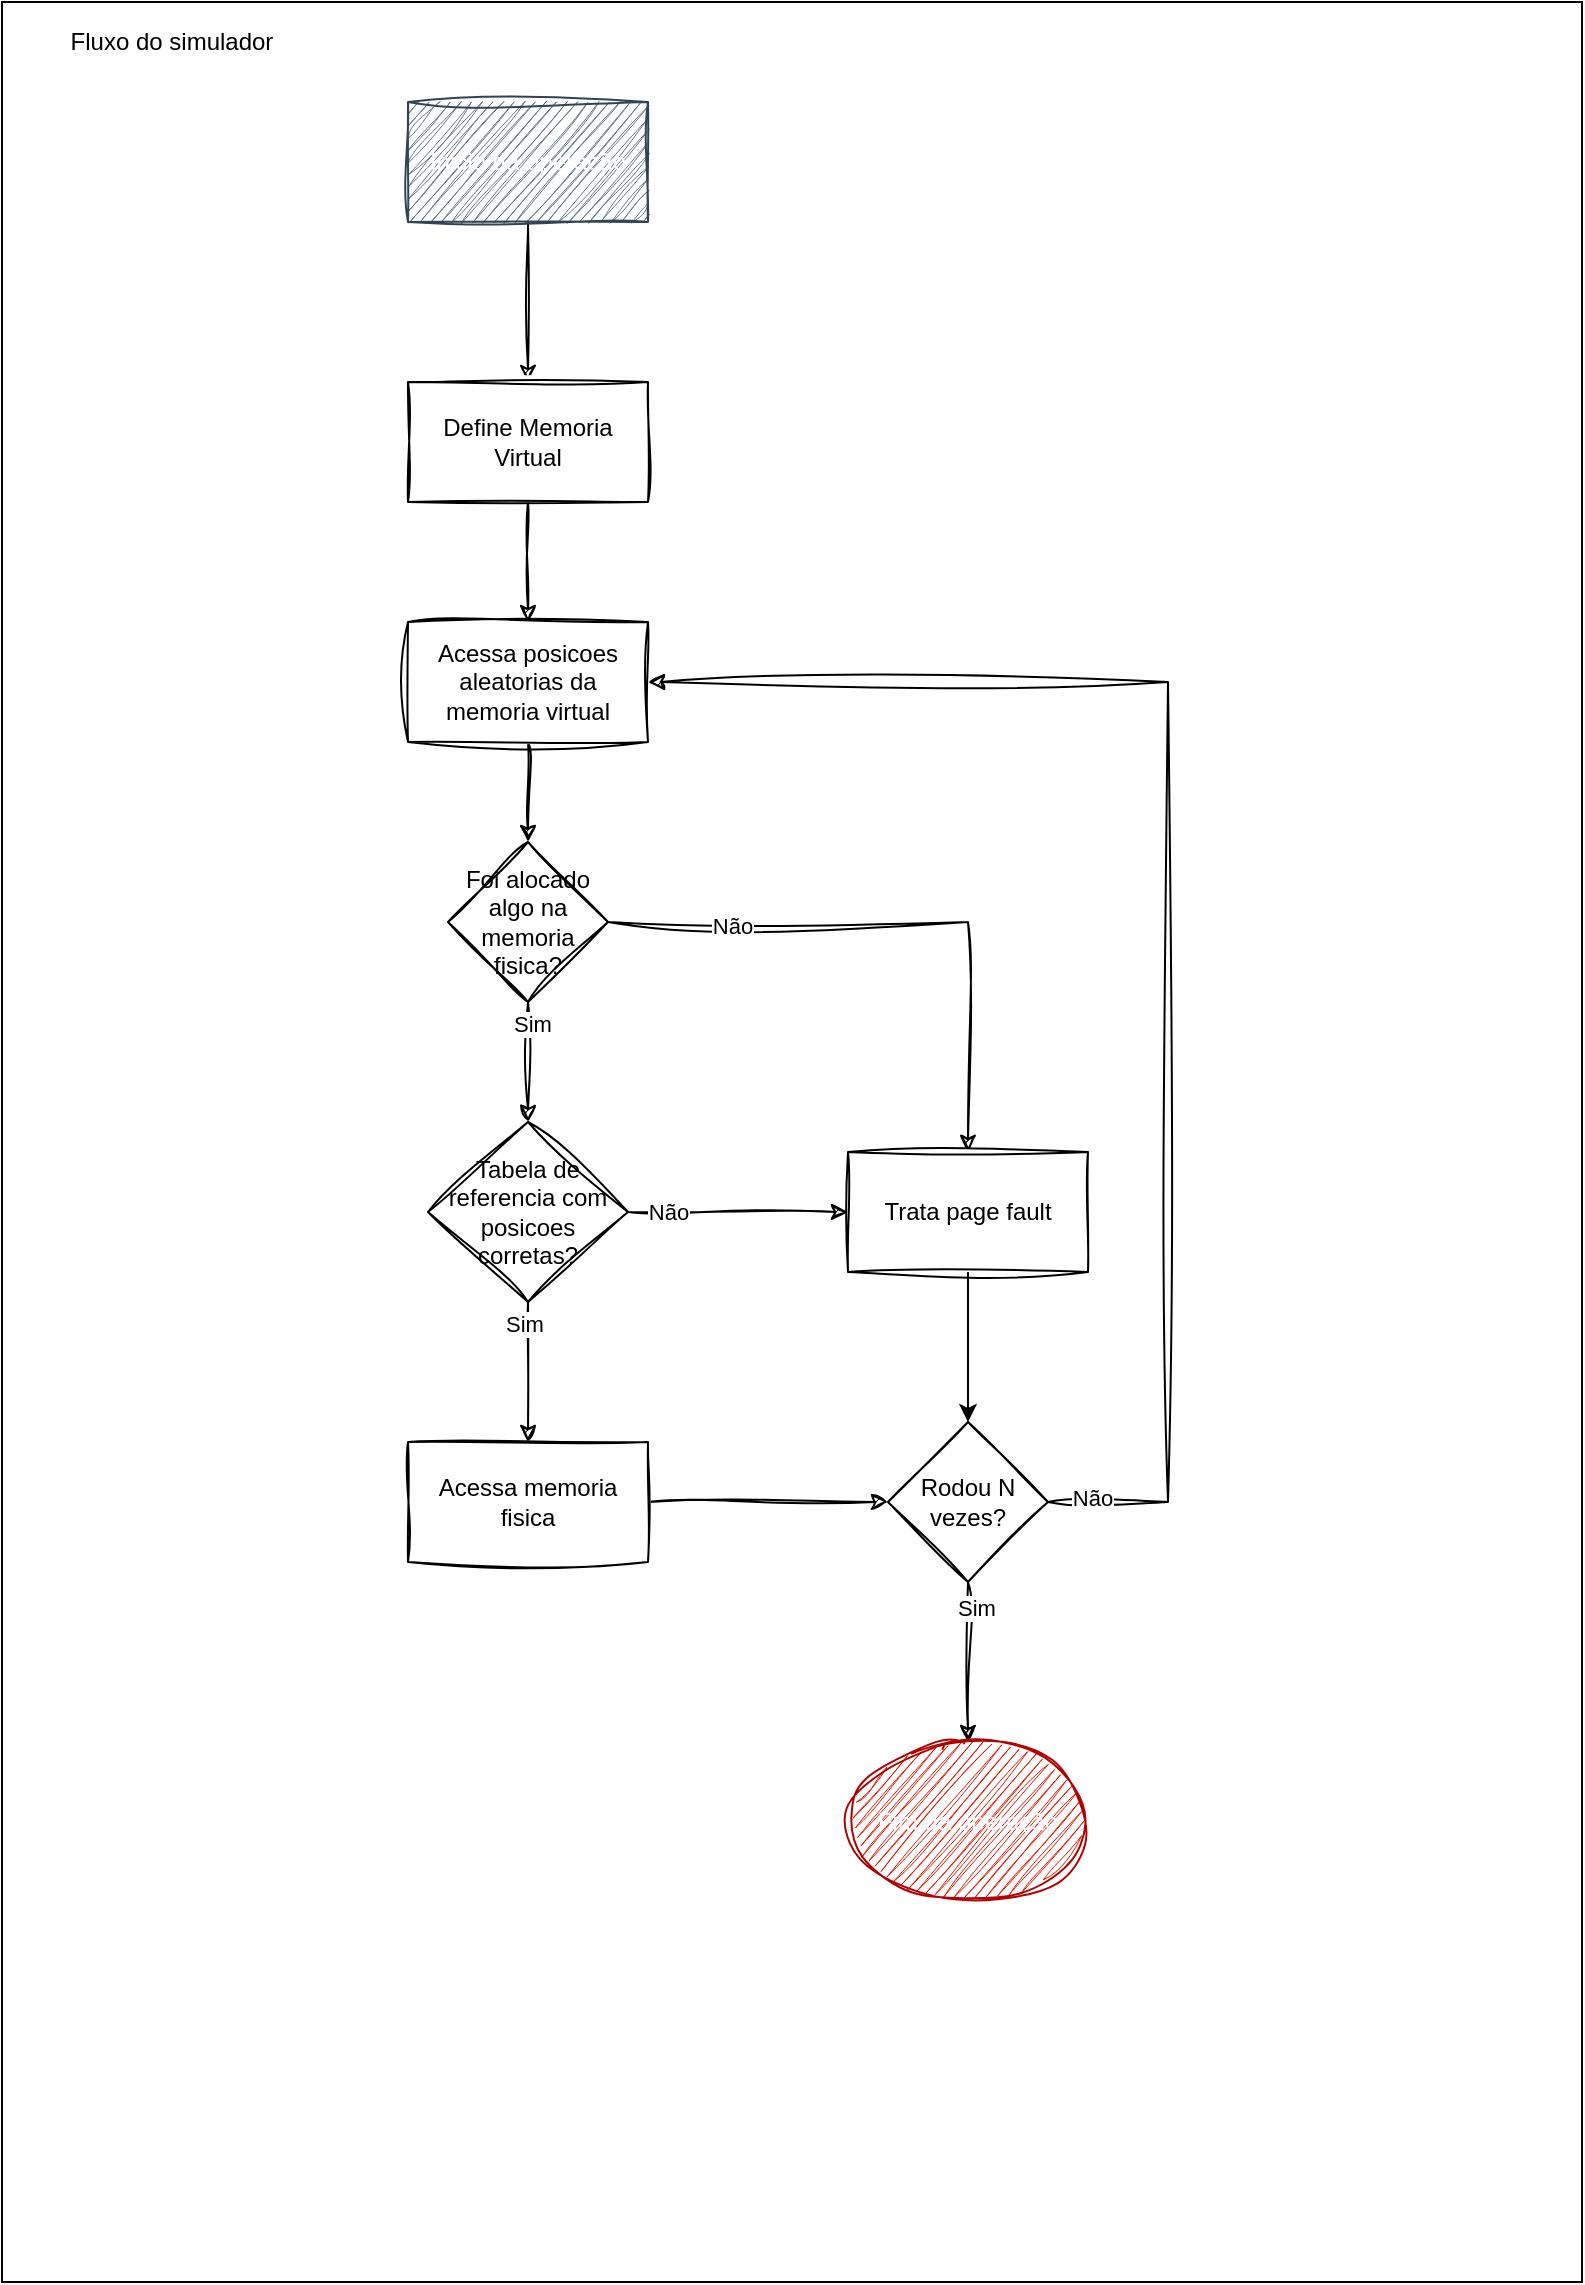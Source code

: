 <mxfile version="24.7.17">
  <diagram name="Página-1" id="RTlkxNw4YzHTPLM2SJ8g">
    <mxGraphModel dx="472" dy="820" grid="1" gridSize="10" guides="1" tooltips="1" connect="1" arrows="1" fold="1" page="1" pageScale="1" pageWidth="827" pageHeight="1169" math="0" shadow="0">
      <root>
        <mxCell id="0" />
        <mxCell id="1" parent="0" />
        <mxCell id="ijDCAyoWMmyHiWIMNSvw-1" value="" style="rounded=0;whiteSpace=wrap;html=1;fillColor=none;" parent="1" vertex="1">
          <mxGeometry x="20" y="10" width="790" height="1140" as="geometry" />
        </mxCell>
        <mxCell id="hOx2-N5_K6OKmJTdrSzj-3" value="" style="edgeStyle=orthogonalEdgeStyle;rounded=0;orthogonalLoop=1;jettySize=auto;html=1;sketch=1;curveFitting=1;jiggle=2;" parent="1" source="hOx2-N5_K6OKmJTdrSzj-1" target="hOx2-N5_K6OKmJTdrSzj-2" edge="1">
          <mxGeometry relative="1" as="geometry" />
        </mxCell>
        <mxCell id="hOx2-N5_K6OKmJTdrSzj-1" value="Inicio da operação" style="rounded=0;whiteSpace=wrap;html=1;fillColor=#647687;fontColor=#ffffff;strokeColor=#314354;sketch=1;curveFitting=1;jiggle=2;" parent="1" vertex="1">
          <mxGeometry x="223" y="60" width="120" height="60" as="geometry" />
        </mxCell>
        <mxCell id="hOx2-N5_K6OKmJTdrSzj-5" value="" style="edgeStyle=orthogonalEdgeStyle;rounded=0;orthogonalLoop=1;jettySize=auto;html=1;sketch=1;curveFitting=1;jiggle=2;" parent="1" source="hOx2-N5_K6OKmJTdrSzj-2" target="hOx2-N5_K6OKmJTdrSzj-4" edge="1">
          <mxGeometry relative="1" as="geometry" />
        </mxCell>
        <mxCell id="hOx2-N5_K6OKmJTdrSzj-2" value="Define Memoria Virtual" style="rounded=0;whiteSpace=wrap;html=1;sketch=1;curveFitting=1;jiggle=2;" parent="1" vertex="1">
          <mxGeometry x="223" y="200" width="120" height="60" as="geometry" />
        </mxCell>
        <mxCell id="hOx2-N5_K6OKmJTdrSzj-8" value="" style="edgeStyle=orthogonalEdgeStyle;rounded=0;orthogonalLoop=1;jettySize=auto;html=1;sketch=1;curveFitting=1;jiggle=2;" parent="1" source="hOx2-N5_K6OKmJTdrSzj-4" target="hOx2-N5_K6OKmJTdrSzj-7" edge="1">
          <mxGeometry relative="1" as="geometry" />
        </mxCell>
        <mxCell id="hOx2-N5_K6OKmJTdrSzj-4" value="Acessa posicoes aleatorias da memoria virtual" style="rounded=0;whiteSpace=wrap;html=1;sketch=1;curveFitting=1;jiggle=2;" parent="1" vertex="1">
          <mxGeometry x="223" y="320" width="120" height="60" as="geometry" />
        </mxCell>
        <mxCell id="hOx2-N5_K6OKmJTdrSzj-9" style="edgeStyle=orthogonalEdgeStyle;rounded=0;orthogonalLoop=1;jettySize=auto;html=1;exitX=1;exitY=0.5;exitDx=0;exitDy=0;entryX=0.5;entryY=0;entryDx=0;entryDy=0;sketch=1;curveFitting=1;jiggle=2;" parent="1" source="hOx2-N5_K6OKmJTdrSzj-7" target="hOx2-N5_K6OKmJTdrSzj-11" edge="1">
          <mxGeometry relative="1" as="geometry">
            <mxPoint x="413" y="470.263" as="targetPoint" />
          </mxGeometry>
        </mxCell>
        <mxCell id="hOx2-N5_K6OKmJTdrSzj-10" value="Não" style="edgeLabel;html=1;align=center;verticalAlign=middle;resizable=0;points=[];" parent="hOx2-N5_K6OKmJTdrSzj-9" vertex="1" connectable="0">
          <mxGeometry x="-0.584" y="-2" relative="1" as="geometry">
            <mxPoint as="offset" />
          </mxGeometry>
        </mxCell>
        <mxCell id="hOx2-N5_K6OKmJTdrSzj-13" style="edgeStyle=orthogonalEdgeStyle;rounded=0;orthogonalLoop=1;jettySize=auto;html=1;exitX=0.5;exitY=1;exitDx=0;exitDy=0;entryX=0.5;entryY=0;entryDx=0;entryDy=0;sketch=1;curveFitting=1;jiggle=2;" parent="1" source="hOx2-N5_K6OKmJTdrSzj-7" target="hOx2-N5_K6OKmJTdrSzj-15" edge="1">
          <mxGeometry relative="1" as="geometry">
            <mxPoint x="283" y="590" as="targetPoint" />
          </mxGeometry>
        </mxCell>
        <mxCell id="hOx2-N5_K6OKmJTdrSzj-31" value="Sim" style="edgeLabel;html=1;align=center;verticalAlign=middle;resizable=0;points=[];" parent="hOx2-N5_K6OKmJTdrSzj-13" vertex="1" connectable="0">
          <mxGeometry x="-0.656" y="2" relative="1" as="geometry">
            <mxPoint as="offset" />
          </mxGeometry>
        </mxCell>
        <mxCell id="hOx2-N5_K6OKmJTdrSzj-7" value="Foi alocado algo na memoria fisica?" style="rhombus;whiteSpace=wrap;html=1;rounded=0;sketch=1;curveFitting=1;jiggle=2;" parent="1" vertex="1">
          <mxGeometry x="243" y="430" width="80" height="80" as="geometry" />
        </mxCell>
        <mxCell id="hOx2-N5_K6OKmJTdrSzj-24" style="edgeStyle=orthogonalEdgeStyle;rounded=0;orthogonalLoop=1;jettySize=auto;html=1;exitX=0.5;exitY=1;exitDx=0;exitDy=0;entryX=0.5;entryY=0;entryDx=0;entryDy=0;" parent="1" source="hOx2-N5_K6OKmJTdrSzj-11" target="hOx2-N5_K6OKmJTdrSzj-22" edge="1">
          <mxGeometry relative="1" as="geometry" />
        </mxCell>
        <mxCell id="hOx2-N5_K6OKmJTdrSzj-11" value="Trata page fault" style="rounded=0;whiteSpace=wrap;html=1;sketch=1;curveFitting=1;jiggle=2;" parent="1" vertex="1">
          <mxGeometry x="443" y="585" width="120" height="60" as="geometry" />
        </mxCell>
        <mxCell id="hOx2-N5_K6OKmJTdrSzj-16" style="edgeStyle=orthogonalEdgeStyle;rounded=0;orthogonalLoop=1;jettySize=auto;html=1;exitX=1;exitY=0.5;exitDx=0;exitDy=0;entryX=0;entryY=0.5;entryDx=0;entryDy=0;sketch=1;curveFitting=1;jiggle=2;" parent="1" source="hOx2-N5_K6OKmJTdrSzj-15" target="hOx2-N5_K6OKmJTdrSzj-11" edge="1">
          <mxGeometry relative="1" as="geometry" />
        </mxCell>
        <mxCell id="hOx2-N5_K6OKmJTdrSzj-17" value="Não" style="edgeLabel;html=1;align=center;verticalAlign=middle;resizable=0;points=[];" parent="hOx2-N5_K6OKmJTdrSzj-16" vertex="1" connectable="0">
          <mxGeometry x="-0.841" y="-3" relative="1" as="geometry">
            <mxPoint x="11" y="-3" as="offset" />
          </mxGeometry>
        </mxCell>
        <mxCell id="hOx2-N5_K6OKmJTdrSzj-19" style="edgeStyle=orthogonalEdgeStyle;rounded=0;orthogonalLoop=1;jettySize=auto;html=1;exitX=0.5;exitY=1;exitDx=0;exitDy=0;entryX=0.5;entryY=0;entryDx=0;entryDy=0;sketch=1;curveFitting=1;jiggle=2;" parent="1" source="hOx2-N5_K6OKmJTdrSzj-15" target="hOx2-N5_K6OKmJTdrSzj-18" edge="1">
          <mxGeometry relative="1" as="geometry" />
        </mxCell>
        <mxCell id="hOx2-N5_K6OKmJTdrSzj-20" value="Sim" style="edgeLabel;html=1;align=center;verticalAlign=middle;resizable=0;points=[];" parent="hOx2-N5_K6OKmJTdrSzj-19" vertex="1" connectable="0">
          <mxGeometry x="-0.707" y="-2" relative="1" as="geometry">
            <mxPoint as="offset" />
          </mxGeometry>
        </mxCell>
        <mxCell id="hOx2-N5_K6OKmJTdrSzj-15" value="Tabela de referencia com posicoes corretas?" style="rhombus;whiteSpace=wrap;html=1;rounded=0;sketch=1;curveFitting=1;jiggle=2;" parent="1" vertex="1">
          <mxGeometry x="233" y="570" width="100" height="90" as="geometry" />
        </mxCell>
        <mxCell id="hOx2-N5_K6OKmJTdrSzj-25" style="edgeStyle=orthogonalEdgeStyle;rounded=0;orthogonalLoop=1;jettySize=auto;html=1;exitX=1;exitY=0.5;exitDx=0;exitDy=0;entryX=0;entryY=0.5;entryDx=0;entryDy=0;sketch=1;curveFitting=1;jiggle=2;" parent="1" source="hOx2-N5_K6OKmJTdrSzj-18" target="hOx2-N5_K6OKmJTdrSzj-22" edge="1">
          <mxGeometry relative="1" as="geometry" />
        </mxCell>
        <mxCell id="hOx2-N5_K6OKmJTdrSzj-18" value="Acessa memoria fisica" style="rounded=0;whiteSpace=wrap;html=1;sketch=1;curveFitting=1;jiggle=2;" parent="1" vertex="1">
          <mxGeometry x="223" y="730" width="120" height="60" as="geometry" />
        </mxCell>
        <mxCell id="hOx2-N5_K6OKmJTdrSzj-26" style="edgeStyle=orthogonalEdgeStyle;rounded=0;orthogonalLoop=1;jettySize=auto;html=1;exitX=1;exitY=0.5;exitDx=0;exitDy=0;entryX=1;entryY=0.5;entryDx=0;entryDy=0;sketch=1;curveFitting=1;jiggle=2;" parent="1" source="hOx2-N5_K6OKmJTdrSzj-22" target="hOx2-N5_K6OKmJTdrSzj-4" edge="1">
          <mxGeometry relative="1" as="geometry">
            <mxPoint x="644.053" y="350" as="targetPoint" />
            <Array as="points">
              <mxPoint x="603" y="760" />
              <mxPoint x="603" y="350" />
            </Array>
          </mxGeometry>
        </mxCell>
        <mxCell id="hOx2-N5_K6OKmJTdrSzj-27" value="Não" style="edgeLabel;html=1;align=center;verticalAlign=middle;resizable=0;points=[];" parent="hOx2-N5_K6OKmJTdrSzj-26" vertex="1" connectable="0">
          <mxGeometry x="-0.94" y="2" relative="1" as="geometry">
            <mxPoint as="offset" />
          </mxGeometry>
        </mxCell>
        <mxCell id="hOx2-N5_K6OKmJTdrSzj-28" style="edgeStyle=orthogonalEdgeStyle;rounded=0;orthogonalLoop=1;jettySize=auto;html=1;exitX=0.5;exitY=1;exitDx=0;exitDy=0;entryX=0.5;entryY=0;entryDx=0;entryDy=0;sketch=1;curveFitting=1;jiggle=2;" parent="1" source="hOx2-N5_K6OKmJTdrSzj-22" target="hOx2-N5_K6OKmJTdrSzj-30" edge="1">
          <mxGeometry relative="1" as="geometry">
            <mxPoint x="502.947" y="890" as="targetPoint" />
          </mxGeometry>
        </mxCell>
        <mxCell id="hOx2-N5_K6OKmJTdrSzj-29" value="Sim" style="edgeLabel;html=1;align=center;verticalAlign=middle;resizable=0;points=[];" parent="hOx2-N5_K6OKmJTdrSzj-28" vertex="1" connectable="0">
          <mxGeometry x="-0.679" y="4" relative="1" as="geometry">
            <mxPoint as="offset" />
          </mxGeometry>
        </mxCell>
        <mxCell id="hOx2-N5_K6OKmJTdrSzj-22" value="Rodou N vezes?" style="rhombus;whiteSpace=wrap;html=1;rounded=0;sketch=1;curveFitting=1;jiggle=2;" parent="1" vertex="1">
          <mxGeometry x="463" y="720" width="80" height="80" as="geometry" />
        </mxCell>
        <mxCell id="hOx2-N5_K6OKmJTdrSzj-30" value="Fim da operação" style="ellipse;whiteSpace=wrap;html=1;fillColor=#e51400;fontColor=#ffffff;strokeColor=#B20000;sketch=1;curveFitting=1;jiggle=2;" parent="1" vertex="1">
          <mxGeometry x="443" y="880" width="120" height="80" as="geometry" />
        </mxCell>
        <mxCell id="ijDCAyoWMmyHiWIMNSvw-2" value="Fluxo do simulador" style="text;html=1;align=center;verticalAlign=middle;whiteSpace=wrap;rounded=0;" parent="1" vertex="1">
          <mxGeometry x="30" y="20" width="150" height="20" as="geometry" />
        </mxCell>
      </root>
    </mxGraphModel>
  </diagram>
</mxfile>
